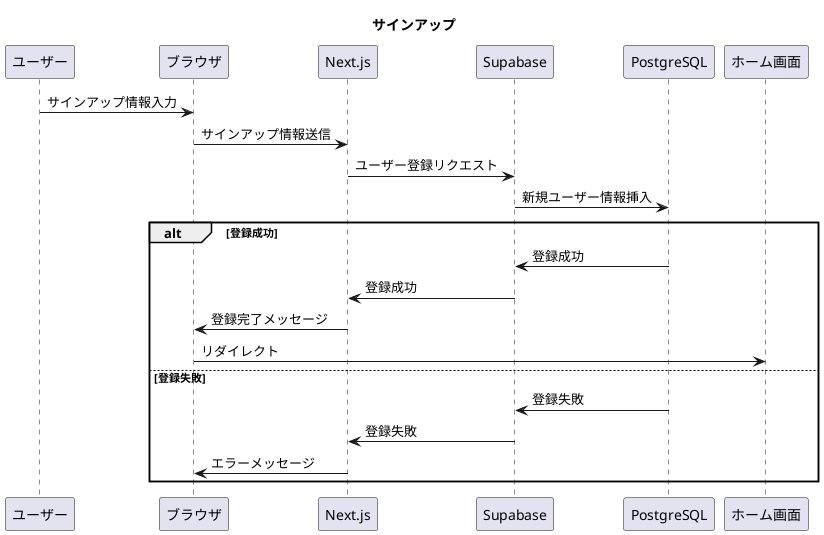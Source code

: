 @startuml funcSignup
title "サインアップ"
participant ユーザー
participant ブラウザ
participant Next.js
participant Supabase
participant PostgreSQL
participant ホーム画面

ユーザー -> ブラウザ: サインアップ情報入力
ブラウザ -> Next.js: サインアップ情報送信
Next.js -> Supabase: ユーザー登録リクエスト
Supabase -> PostgreSQL: 新規ユーザー情報挿入
alt 登録成功
    PostgreSQL -> Supabase: 登録成功
    Supabase -> Next.js: 登録成功
    Next.js -> ブラウザ: 登録完了メッセージ
    ブラウザ -> ホーム画面: リダイレクト
else 登録失敗
    PostgreSQL -> Supabase: 登録失敗
    Supabase -> Next.js: 登録失敗
    Next.js -> ブラウザ: エラーメッセージ
end
@enduml